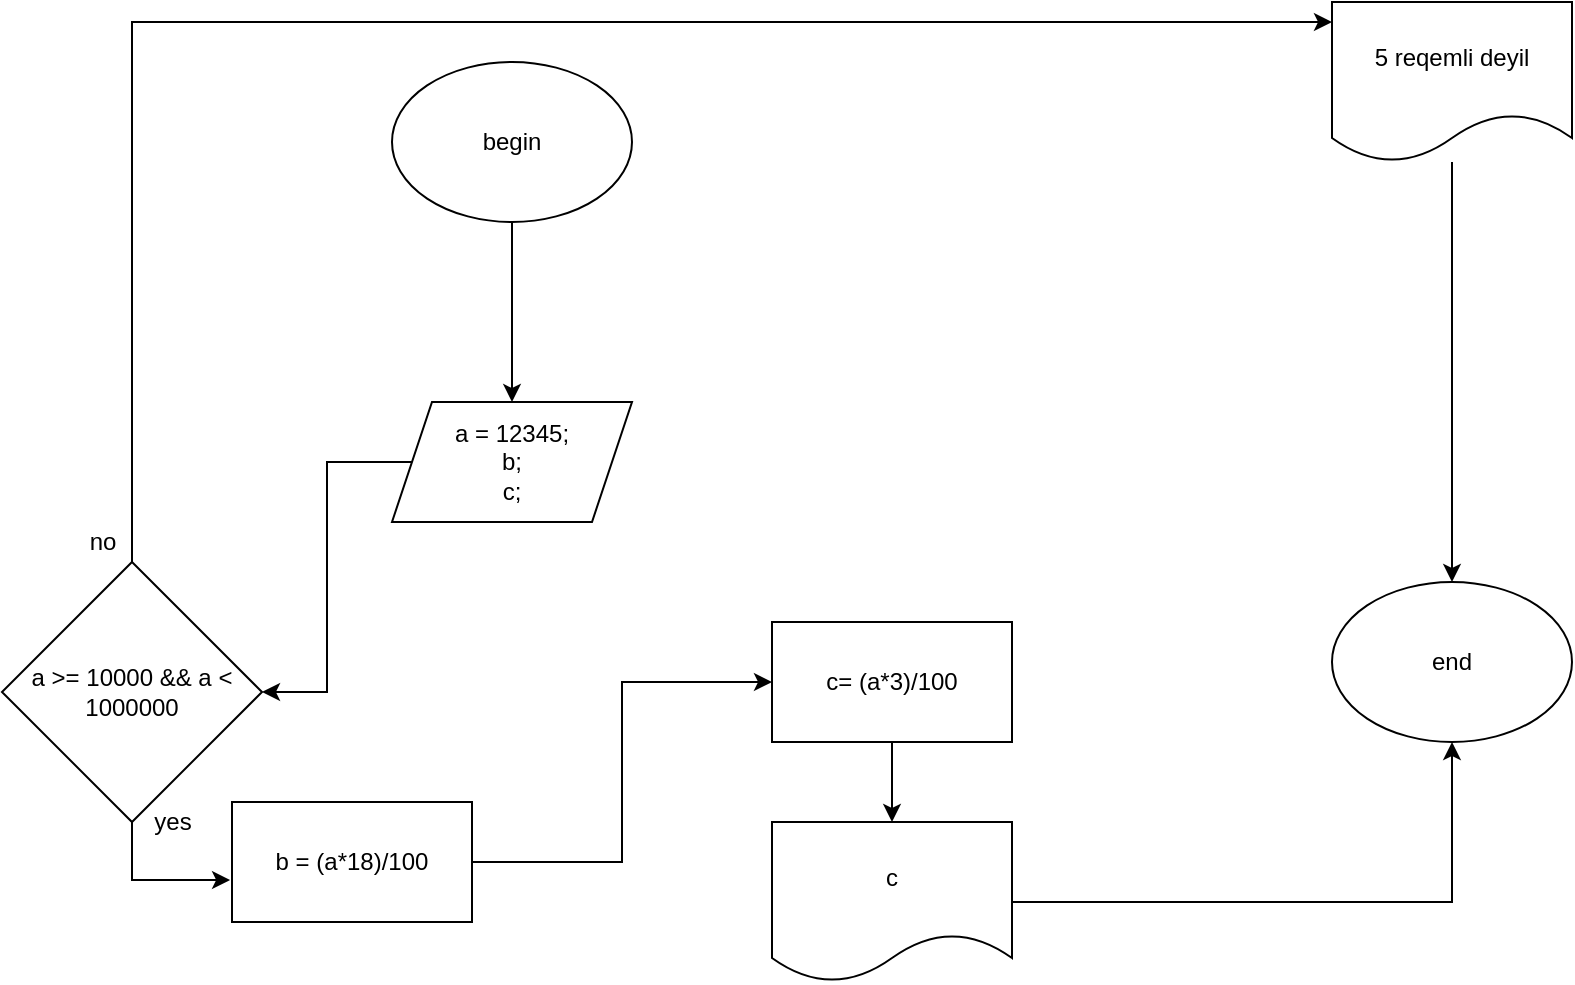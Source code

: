 <mxfile version="16.6.6" type="device"><diagram id="C5RBs43oDa-KdzZeNtuy" name="Page-1"><mxGraphModel dx="1422" dy="1931" grid="1" gridSize="10" guides="1" tooltips="1" connect="1" arrows="1" fold="1" page="1" pageScale="1" pageWidth="827" pageHeight="1169" math="0" shadow="0"><root><mxCell id="WIyWlLk6GJQsqaUBKTNV-0"/><mxCell id="WIyWlLk6GJQsqaUBKTNV-1" parent="WIyWlLk6GJQsqaUBKTNV-0"/><mxCell id="6djYkqsDRU1Z7zfKOb8L-23" style="edgeStyle=orthogonalEdgeStyle;rounded=0;orthogonalLoop=1;jettySize=auto;html=1;" parent="WIyWlLk6GJQsqaUBKTNV-1" source="6djYkqsDRU1Z7zfKOb8L-20" target="6djYkqsDRU1Z7zfKOb8L-22" edge="1"><mxGeometry relative="1" as="geometry"/></mxCell><mxCell id="6djYkqsDRU1Z7zfKOb8L-20" value="begin" style="ellipse;whiteSpace=wrap;html=1;" parent="WIyWlLk6GJQsqaUBKTNV-1" vertex="1"><mxGeometry x="300" y="20" width="120" height="80" as="geometry"/></mxCell><mxCell id="6djYkqsDRU1Z7zfKOb8L-21" value="end" style="ellipse;whiteSpace=wrap;html=1;" parent="WIyWlLk6GJQsqaUBKTNV-1" vertex="1"><mxGeometry x="770" y="280" width="120" height="80" as="geometry"/></mxCell><mxCell id="Wyf6ir9Li_JLk7sfwIFQ-13" style="edgeStyle=orthogonalEdgeStyle;rounded=0;orthogonalLoop=1;jettySize=auto;html=1;entryX=1;entryY=0.5;entryDx=0;entryDy=0;" parent="WIyWlLk6GJQsqaUBKTNV-1" source="6djYkqsDRU1Z7zfKOb8L-22" target="Wyf6ir9Li_JLk7sfwIFQ-1" edge="1"><mxGeometry relative="1" as="geometry"/></mxCell><mxCell id="6djYkqsDRU1Z7zfKOb8L-22" value="a = 12345;&lt;br&gt;b;&lt;br&gt;c;&lt;br&gt;" style="shape=parallelogram;perimeter=parallelogramPerimeter;whiteSpace=wrap;html=1;fixedSize=1;" parent="WIyWlLk6GJQsqaUBKTNV-1" vertex="1"><mxGeometry x="300" y="190" width="120" height="60" as="geometry"/></mxCell><mxCell id="jrm3rN54znoDidOJXOWJ-1" style="edgeStyle=orthogonalEdgeStyle;rounded=0;orthogonalLoop=1;jettySize=auto;html=1;entryX=0;entryY=0.5;entryDx=0;entryDy=0;" edge="1" parent="WIyWlLk6GJQsqaUBKTNV-1" source="6djYkqsDRU1Z7zfKOb8L-24" target="6djYkqsDRU1Z7zfKOb8L-25"><mxGeometry relative="1" as="geometry"/></mxCell><mxCell id="6djYkqsDRU1Z7zfKOb8L-24" value="b = (a*18)/100" style="rounded=0;whiteSpace=wrap;html=1;" parent="WIyWlLk6GJQsqaUBKTNV-1" vertex="1"><mxGeometry x="220" y="390" width="120" height="60" as="geometry"/></mxCell><mxCell id="6djYkqsDRU1Z7zfKOb8L-31" style="edgeStyle=orthogonalEdgeStyle;rounded=0;orthogonalLoop=1;jettySize=auto;html=1;" parent="WIyWlLk6GJQsqaUBKTNV-1" source="6djYkqsDRU1Z7zfKOb8L-25" target="6djYkqsDRU1Z7zfKOb8L-29" edge="1"><mxGeometry relative="1" as="geometry"/></mxCell><mxCell id="6djYkqsDRU1Z7zfKOb8L-25" value="c= (a*3)/100" style="rounded=0;whiteSpace=wrap;html=1;" parent="WIyWlLk6GJQsqaUBKTNV-1" vertex="1"><mxGeometry x="490" y="300" width="120" height="60" as="geometry"/></mxCell><mxCell id="jrm3rN54znoDidOJXOWJ-2" style="edgeStyle=orthogonalEdgeStyle;rounded=0;orthogonalLoop=1;jettySize=auto;html=1;entryX=0.5;entryY=1;entryDx=0;entryDy=0;" edge="1" parent="WIyWlLk6GJQsqaUBKTNV-1" source="6djYkqsDRU1Z7zfKOb8L-29" target="6djYkqsDRU1Z7zfKOb8L-21"><mxGeometry relative="1" as="geometry"/></mxCell><mxCell id="6djYkqsDRU1Z7zfKOb8L-29" value="c" style="shape=document;whiteSpace=wrap;html=1;boundedLbl=1;" parent="WIyWlLk6GJQsqaUBKTNV-1" vertex="1"><mxGeometry x="490" y="400" width="120" height="80" as="geometry"/></mxCell><mxCell id="Wyf6ir9Li_JLk7sfwIFQ-9" style="edgeStyle=orthogonalEdgeStyle;rounded=0;orthogonalLoop=1;jettySize=auto;html=1;" parent="WIyWlLk6GJQsqaUBKTNV-1" source="Wyf6ir9Li_JLk7sfwIFQ-1" target="Wyf6ir9Li_JLk7sfwIFQ-2" edge="1"><mxGeometry relative="1" as="geometry"><Array as="points"><mxPoint x="170"/></Array></mxGeometry></mxCell><mxCell id="Wyf6ir9Li_JLk7sfwIFQ-10" style="edgeStyle=orthogonalEdgeStyle;rounded=0;orthogonalLoop=1;jettySize=auto;html=1;entryX=-0.008;entryY=0.65;entryDx=0;entryDy=0;entryPerimeter=0;" parent="WIyWlLk6GJQsqaUBKTNV-1" source="Wyf6ir9Li_JLk7sfwIFQ-1" target="6djYkqsDRU1Z7zfKOb8L-24" edge="1"><mxGeometry relative="1" as="geometry"/></mxCell><mxCell id="Wyf6ir9Li_JLk7sfwIFQ-1" value="a &amp;gt;= 10000 &amp;amp;&amp;amp; a &amp;lt; 1000000" style="rhombus;whiteSpace=wrap;html=1;" parent="WIyWlLk6GJQsqaUBKTNV-1" vertex="1"><mxGeometry x="105" y="270" width="130" height="130" as="geometry"/></mxCell><mxCell id="jrm3rN54znoDidOJXOWJ-0" style="edgeStyle=orthogonalEdgeStyle;rounded=0;orthogonalLoop=1;jettySize=auto;html=1;" edge="1" parent="WIyWlLk6GJQsqaUBKTNV-1" source="Wyf6ir9Li_JLk7sfwIFQ-2" target="6djYkqsDRU1Z7zfKOb8L-21"><mxGeometry relative="1" as="geometry"/></mxCell><mxCell id="Wyf6ir9Li_JLk7sfwIFQ-2" value="5 reqemli deyil" style="shape=document;whiteSpace=wrap;html=1;boundedLbl=1;" parent="WIyWlLk6GJQsqaUBKTNV-1" vertex="1"><mxGeometry x="770" y="-10" width="120" height="80" as="geometry"/></mxCell><mxCell id="Wyf6ir9Li_JLk7sfwIFQ-4" value="no" style="text;html=1;align=center;verticalAlign=middle;resizable=0;points=[];autosize=1;strokeColor=none;fillColor=none;" parent="WIyWlLk6GJQsqaUBKTNV-1" vertex="1"><mxGeometry x="140" y="250" width="30" height="20" as="geometry"/></mxCell><mxCell id="Wyf6ir9Li_JLk7sfwIFQ-11" value="yes" style="text;html=1;align=center;verticalAlign=middle;resizable=0;points=[];autosize=1;strokeColor=none;fillColor=none;" parent="WIyWlLk6GJQsqaUBKTNV-1" vertex="1"><mxGeometry x="175" y="390" width="30" height="20" as="geometry"/></mxCell></root></mxGraphModel></diagram></mxfile>